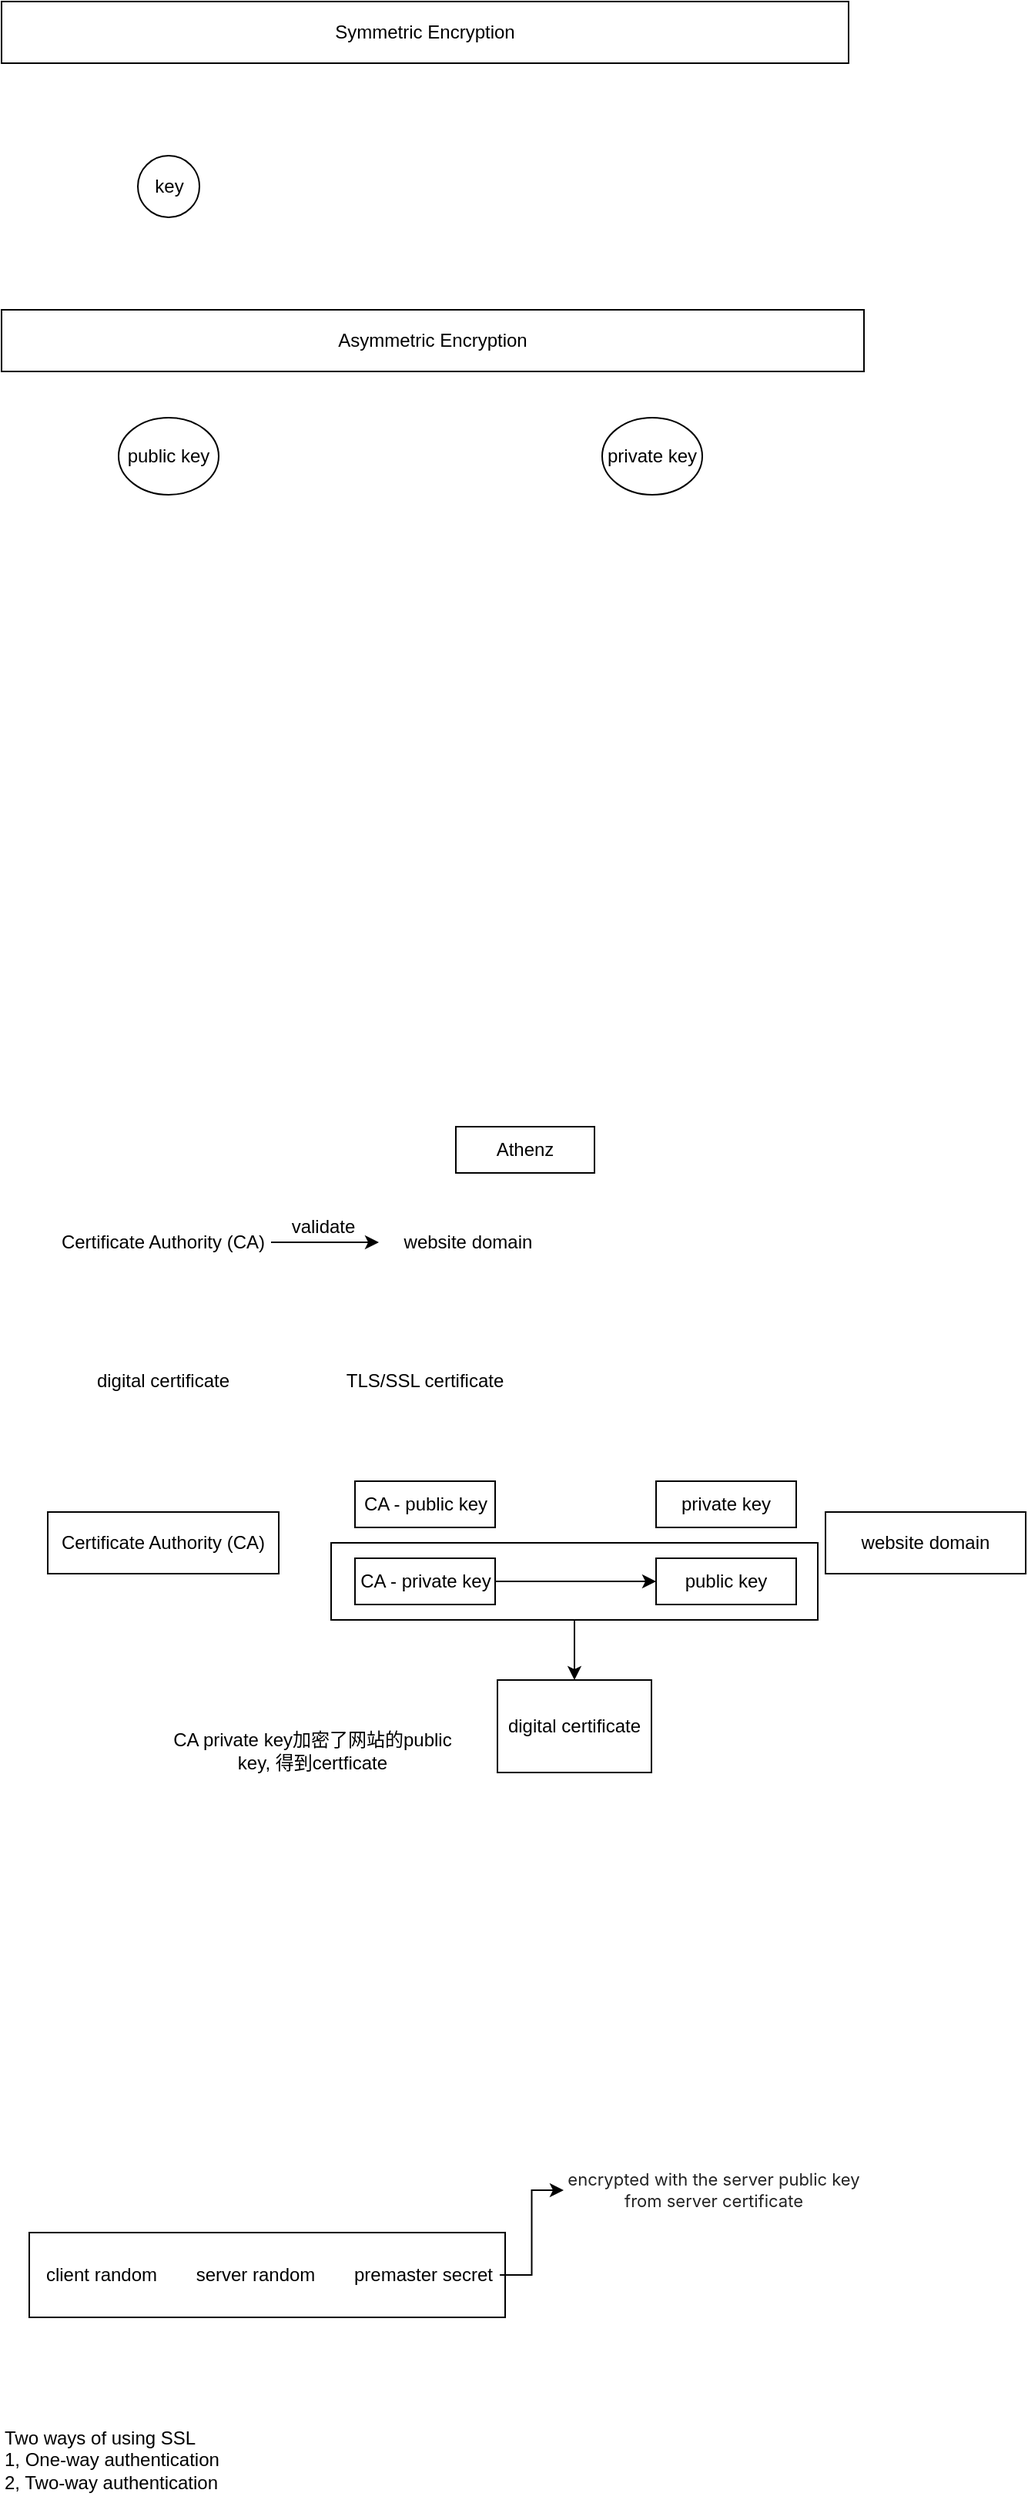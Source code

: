 <mxfile version="20.7.4" type="github">
  <diagram id="h_MF3vdllRQitfquvE4h" name="Page-1">
    <mxGraphModel dx="794" dy="418" grid="1" gridSize="10" guides="1" tooltips="1" connect="1" arrows="1" fold="1" page="1" pageScale="1" pageWidth="827" pageHeight="1169" math="0" shadow="0">
      <root>
        <mxCell id="0" />
        <mxCell id="1" parent="0" />
        <mxCell id="PdbAGeIDLId4RMrBVTy8-7" value="" style="rounded=0;whiteSpace=wrap;html=1;fontSize=11;" vertex="1" parent="1">
          <mxGeometry x="158" y="1527.5" width="309" height="55" as="geometry" />
        </mxCell>
        <mxCell id="S_oFghBILawp2eDshSNd-26" style="edgeStyle=orthogonalEdgeStyle;rounded=0;orthogonalLoop=1;jettySize=auto;html=1;entryX=0.5;entryY=0;entryDx=0;entryDy=0;curved=1;" parent="1" source="S_oFghBILawp2eDshSNd-25" target="S_oFghBILawp2eDshSNd-17" edge="1">
          <mxGeometry relative="1" as="geometry" />
        </mxCell>
        <mxCell id="S_oFghBILawp2eDshSNd-25" value="" style="rounded=0;whiteSpace=wrap;html=1;" parent="1" vertex="1">
          <mxGeometry x="354" y="1080" width="316" height="50" as="geometry" />
        </mxCell>
        <mxCell id="S_oFghBILawp2eDshSNd-6" value="" style="edgeStyle=orthogonalEdgeStyle;rounded=0;orthogonalLoop=1;jettySize=auto;html=1;" parent="1" source="S_oFghBILawp2eDshSNd-1" target="S_oFghBILawp2eDshSNd-5" edge="1">
          <mxGeometry relative="1" as="geometry" />
        </mxCell>
        <mxCell id="S_oFghBILawp2eDshSNd-1" value="Certificate Authority (CA)" style="text;html=1;strokeColor=none;fillColor=none;align=center;verticalAlign=middle;whiteSpace=wrap;rounded=0;" parent="1" vertex="1">
          <mxGeometry x="175" y="870" width="140" height="30" as="geometry" />
        </mxCell>
        <mxCell id="S_oFghBILawp2eDshSNd-2" value="digital certificate" style="text;html=1;strokeColor=none;fillColor=none;align=center;verticalAlign=middle;whiteSpace=wrap;rounded=0;" parent="1" vertex="1">
          <mxGeometry x="175" y="960" width="140" height="30" as="geometry" />
        </mxCell>
        <mxCell id="S_oFghBILawp2eDshSNd-3" value="Athenz" style="rounded=0;whiteSpace=wrap;html=1;" parent="1" vertex="1">
          <mxGeometry x="435" y="810" width="90" height="30" as="geometry" />
        </mxCell>
        <mxCell id="S_oFghBILawp2eDshSNd-4" value="TLS/SSL certificate" style="text;html=1;strokeColor=none;fillColor=none;align=center;verticalAlign=middle;whiteSpace=wrap;rounded=0;" parent="1" vertex="1">
          <mxGeometry x="345" y="960" width="140" height="30" as="geometry" />
        </mxCell>
        <mxCell id="S_oFghBILawp2eDshSNd-5" value="website domain" style="text;html=1;strokeColor=none;fillColor=none;align=center;verticalAlign=middle;whiteSpace=wrap;rounded=0;" parent="1" vertex="1">
          <mxGeometry x="385" y="870" width="116" height="30" as="geometry" />
        </mxCell>
        <mxCell id="S_oFghBILawp2eDshSNd-7" value="validate" style="text;html=1;strokeColor=none;fillColor=none;align=center;verticalAlign=middle;whiteSpace=wrap;rounded=0;" parent="1" vertex="1">
          <mxGeometry x="319" y="865" width="60" height="20" as="geometry" />
        </mxCell>
        <mxCell id="S_oFghBILawp2eDshSNd-9" value="Certificate Authority (CA)" style="rounded=0;whiteSpace=wrap;html=1;" parent="1" vertex="1">
          <mxGeometry x="170" y="1060" width="150" height="40" as="geometry" />
        </mxCell>
        <mxCell id="S_oFghBILawp2eDshSNd-10" value="CA - public key" style="rounded=0;whiteSpace=wrap;html=1;" parent="1" vertex="1">
          <mxGeometry x="369.5" y="1040" width="91" height="30" as="geometry" />
        </mxCell>
        <mxCell id="S_oFghBILawp2eDshSNd-16" style="edgeStyle=orthogonalEdgeStyle;rounded=0;orthogonalLoop=1;jettySize=auto;html=1;" parent="1" source="S_oFghBILawp2eDshSNd-11" target="S_oFghBILawp2eDshSNd-13" edge="1">
          <mxGeometry relative="1" as="geometry" />
        </mxCell>
        <mxCell id="S_oFghBILawp2eDshSNd-11" value="CA - private key" style="rounded=0;whiteSpace=wrap;html=1;" parent="1" vertex="1">
          <mxGeometry x="369.5" y="1090" width="91" height="30" as="geometry" />
        </mxCell>
        <mxCell id="S_oFghBILawp2eDshSNd-12" value="website domain" style="rounded=0;whiteSpace=wrap;html=1;" parent="1" vertex="1">
          <mxGeometry x="675" y="1060" width="130" height="40" as="geometry" />
        </mxCell>
        <mxCell id="S_oFghBILawp2eDshSNd-13" value="public key" style="rounded=0;whiteSpace=wrap;html=1;" parent="1" vertex="1">
          <mxGeometry x="565" y="1090" width="91" height="30" as="geometry" />
        </mxCell>
        <mxCell id="S_oFghBILawp2eDshSNd-14" value="private key" style="rounded=0;whiteSpace=wrap;html=1;" parent="1" vertex="1">
          <mxGeometry x="565" y="1040" width="91" height="30" as="geometry" />
        </mxCell>
        <mxCell id="S_oFghBILawp2eDshSNd-17" value="digital certificate" style="rounded=0;whiteSpace=wrap;html=1;" parent="1" vertex="1">
          <mxGeometry x="462" y="1169" width="100" height="60" as="geometry" />
        </mxCell>
        <mxCell id="S_oFghBILawp2eDshSNd-18" value="CA private key加密了网站的public key, 得到certficate" style="text;html=1;strokeColor=none;fillColor=none;align=center;verticalAlign=middle;whiteSpace=wrap;rounded=0;" parent="1" vertex="1">
          <mxGeometry x="249" y="1190" width="186" height="50" as="geometry" />
        </mxCell>
        <mxCell id="S_oFghBILawp2eDshSNd-19" value="Symmetric Encryption" style="rounded=0;whiteSpace=wrap;html=1;" parent="1" vertex="1">
          <mxGeometry x="140" y="80" width="550" height="40" as="geometry" />
        </mxCell>
        <mxCell id="S_oFghBILawp2eDshSNd-20" value="Asymmetric Encryption" style="rounded=0;whiteSpace=wrap;html=1;" parent="1" vertex="1">
          <mxGeometry x="140" y="280" width="560" height="40" as="geometry" />
        </mxCell>
        <mxCell id="S_oFghBILawp2eDshSNd-21" value="key" style="ellipse;whiteSpace=wrap;html=1;aspect=fixed;" parent="1" vertex="1">
          <mxGeometry x="228.5" y="180" width="40" height="40" as="geometry" />
        </mxCell>
        <mxCell id="S_oFghBILawp2eDshSNd-22" value="public key" style="ellipse;whiteSpace=wrap;html=1;" parent="1" vertex="1">
          <mxGeometry x="216" y="350" width="65" height="50" as="geometry" />
        </mxCell>
        <mxCell id="S_oFghBILawp2eDshSNd-23" value="private key" style="ellipse;whiteSpace=wrap;html=1;" parent="1" vertex="1">
          <mxGeometry x="530" y="350" width="65" height="50" as="geometry" />
        </mxCell>
        <mxCell id="PdbAGeIDLId4RMrBVTy8-1" value="client random" style="text;html=1;strokeColor=none;fillColor=none;align=center;verticalAlign=middle;whiteSpace=wrap;rounded=0;" vertex="1" parent="1">
          <mxGeometry x="155" y="1540" width="100" height="30" as="geometry" />
        </mxCell>
        <mxCell id="PdbAGeIDLId4RMrBVTy8-2" value="server random" style="text;html=1;strokeColor=none;fillColor=none;align=center;verticalAlign=middle;whiteSpace=wrap;rounded=0;" vertex="1" parent="1">
          <mxGeometry x="255" y="1540" width="100" height="30" as="geometry" />
        </mxCell>
        <mxCell id="PdbAGeIDLId4RMrBVTy8-6" style="edgeStyle=orthogonalEdgeStyle;rounded=0;orthogonalLoop=1;jettySize=auto;html=1;entryX=0;entryY=0.5;entryDx=0;entryDy=0;fontSize=11;" edge="1" parent="1" source="PdbAGeIDLId4RMrBVTy8-3" target="PdbAGeIDLId4RMrBVTy8-4">
          <mxGeometry relative="1" as="geometry" />
        </mxCell>
        <mxCell id="PdbAGeIDLId4RMrBVTy8-3" value="premaster secret" style="text;html=1;strokeColor=none;fillColor=none;align=center;verticalAlign=middle;whiteSpace=wrap;rounded=0;" vertex="1" parent="1">
          <mxGeometry x="363.5" y="1540" width="100" height="30" as="geometry" />
        </mxCell>
        <mxCell id="PdbAGeIDLId4RMrBVTy8-4" value="&lt;span style=&quot;color: rgb(34, 34, 34); font-family: -apple-system, &amp;quot;system-ui&amp;quot;, &amp;quot;Segoe UI&amp;quot;, Roboto, Oxygen, Ubuntu, Cantarell, &amp;quot;Fira Sans&amp;quot;, &amp;quot;Droid Sans&amp;quot;, &amp;quot;Helvetica Neue&amp;quot;, sans-serif; font-style: normal; font-variant-ligatures: normal; font-variant-caps: normal; letter-spacing: normal; orphans: 2; text-indent: 0px; text-transform: none; widows: 2; word-spacing: 0px; -webkit-text-stroke-width: 0px; text-decoration-thickness: initial; text-decoration-style: initial; text-decoration-color: initial; float: none; font-size: 11px; display: inline !important;&quot;&gt;&lt;font style=&quot;font-size: 11px;&quot;&gt;encrypted with the server public key from server certificate&lt;/font&gt;&lt;/span&gt;" style="text;html=1;strokeColor=none;fillColor=none;align=center;verticalAlign=middle;whiteSpace=wrap;rounded=0;fontSize=11;fontStyle=0" vertex="1" parent="1">
          <mxGeometry x="505" y="1480" width="195" height="40" as="geometry" />
        </mxCell>
        <mxCell id="PdbAGeIDLId4RMrBVTy8-9" value="Two ways of using SSL&lt;br&gt;1, One-way authentication&lt;br&gt;2, Two-way authentication" style="text;html=1;strokeColor=none;fillColor=none;align=left;verticalAlign=middle;whiteSpace=wrap;rounded=0;" vertex="1" parent="1">
          <mxGeometry x="140" y="1650" width="185" height="50" as="geometry" />
        </mxCell>
      </root>
    </mxGraphModel>
  </diagram>
</mxfile>
